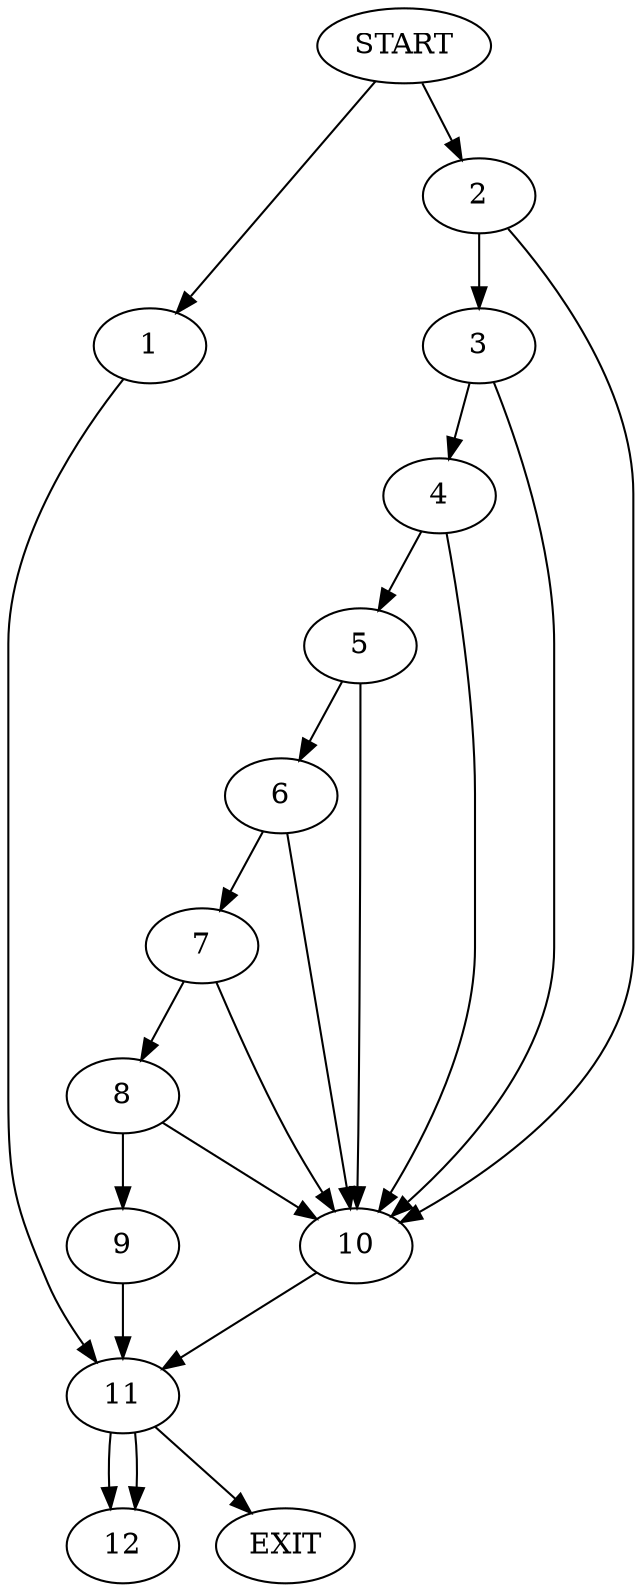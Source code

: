 digraph { 
0 [label="START"];
1;
2;
3;
4;
5;
6;
7;
8;
9;
10;
11;
12;
13[label="EXIT"];
0 -> 2;
0 -> 1;
1 -> 11;
2 -> 3;
2 -> 10;
3 -> 4;
3 -> 10;
4 -> 5;
4 -> 10;
5 -> 6;
5 -> 10;
6 -> 7;
6 -> 10;
7 -> 8;
7 -> 10;
8 -> 9;
8 -> 10;
9 -> 11;
10 -> 11;
11 -> 13;
11 -> 12;
11:s2 -> 12;
}